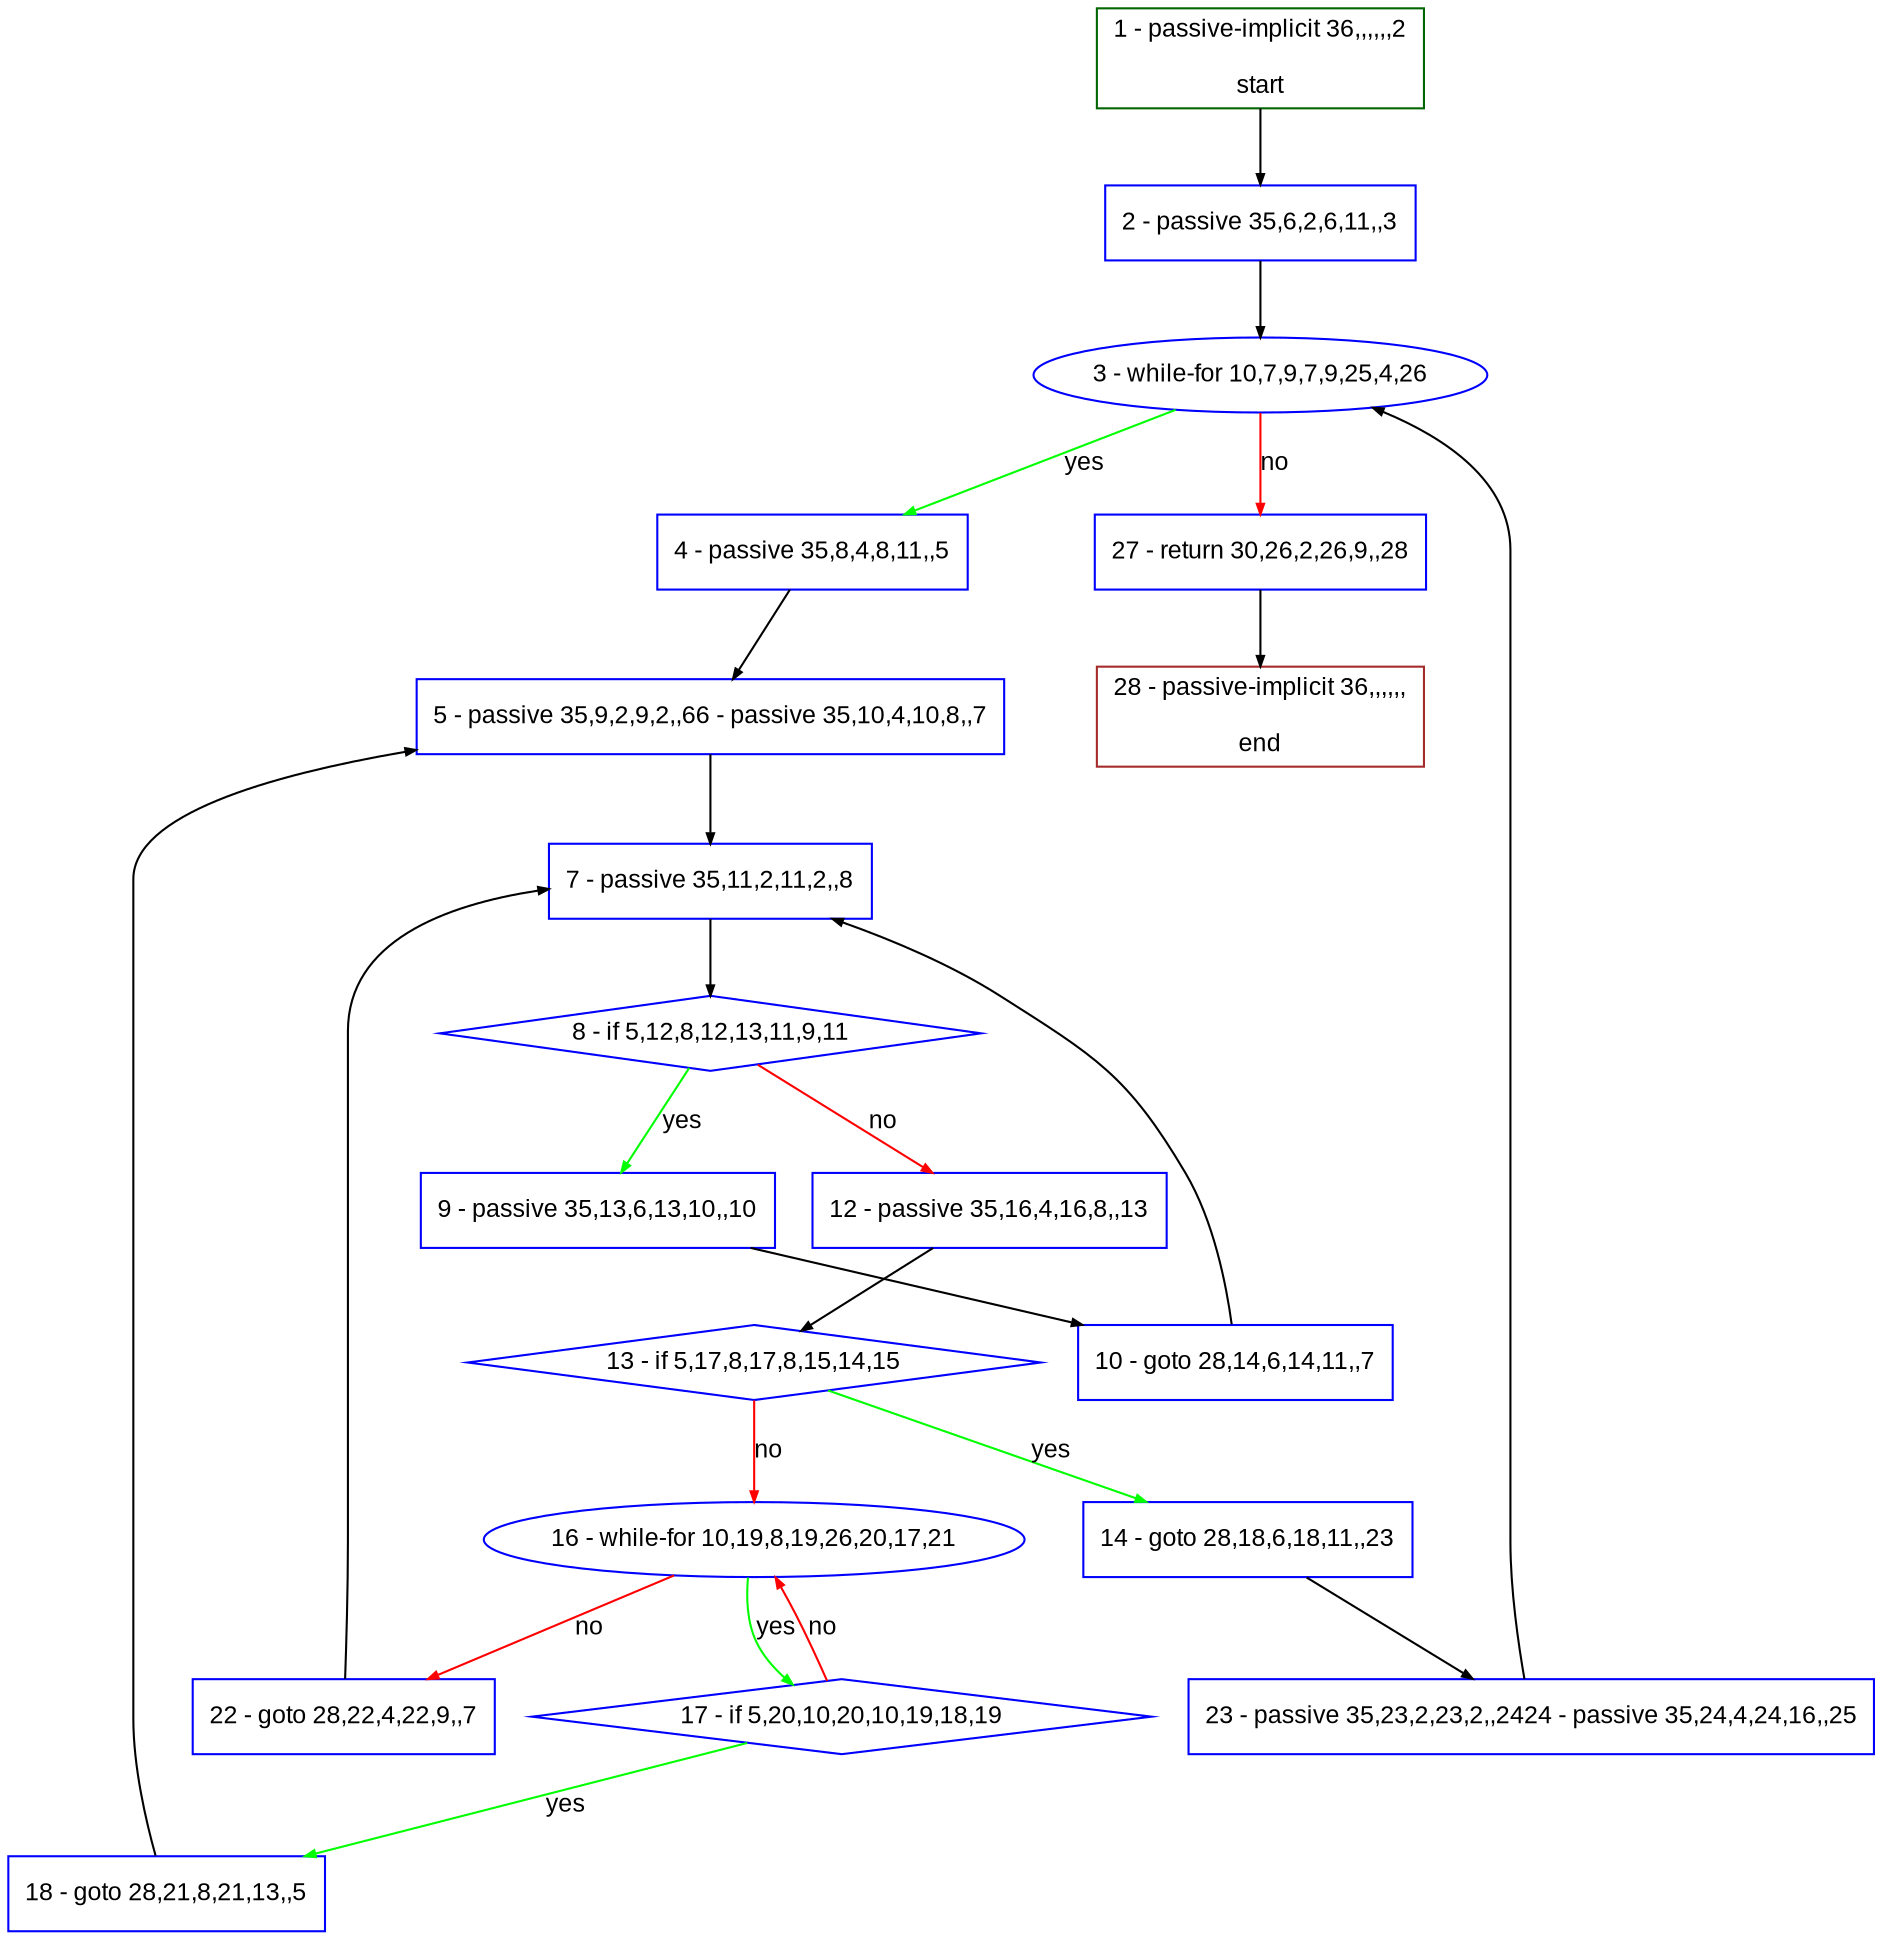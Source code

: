 digraph "" {
  graph [bgcolor="white", fillcolor="#FFFFCC", pack="true", packmode="clust", fontname="Arial", label="", fontsize="12", compound="true", style="rounded,filled"];
  node [node_initialized="no", fillcolor="white", fontname="Arial", label="", color="grey", fontsize="12", fixedsize="false", compound="true", shape="rectangle", style="filled"];
  edge [arrowtail="none", lhead="", fontcolor="black", fontname="Arial", label="", color="black", fontsize="12", arrowhead="normal", arrowsize="0.5", compound="true", ltail="", dir="forward"];
  __N1 [fillcolor="#ffffff", label="2 - passive 35,6,2,6,11,,3", color="#0000ff", shape="box", style="filled"];
  __N2 [fillcolor="#ffffff", label="1 - passive-implicit 36,,,,,,2\n\nstart", color="#006400", shape="box", style="filled"];
  __N3 [fillcolor="#ffffff", label="3 - while-for 10,7,9,7,9,25,4,26", color="#0000ff", shape="oval", style="filled"];
  __N4 [fillcolor="#ffffff", label="4 - passive 35,8,4,8,11,,5", color="#0000ff", shape="box", style="filled"];
  __N5 [fillcolor="#ffffff", label="27 - return 30,26,2,26,9,,28", color="#0000ff", shape="box", style="filled"];
  __N6 [fillcolor="#ffffff", label="5 - passive 35,9,2,9,2,,66 - passive 35,10,4,10,8,,7", color="#0000ff", shape="box", style="filled"];
  __N7 [fillcolor="#ffffff", label="7 - passive 35,11,2,11,2,,8", color="#0000ff", shape="box", style="filled"];
  __N8 [fillcolor="#ffffff", label="8 - if 5,12,8,12,13,11,9,11", color="#0000ff", shape="diamond", style="filled"];
  __N9 [fillcolor="#ffffff", label="9 - passive 35,13,6,13,10,,10", color="#0000ff", shape="box", style="filled"];
  __N10 [fillcolor="#ffffff", label="12 - passive 35,16,4,16,8,,13", color="#0000ff", shape="box", style="filled"];
  __N11 [fillcolor="#ffffff", label="10 - goto 28,14,6,14,11,,7", color="#0000ff", shape="box", style="filled"];
  __N12 [fillcolor="#ffffff", label="13 - if 5,17,8,17,8,15,14,15", color="#0000ff", shape="diamond", style="filled"];
  __N13 [fillcolor="#ffffff", label="14 - goto 28,18,6,18,11,,23", color="#0000ff", shape="box", style="filled"];
  __N14 [fillcolor="#ffffff", label="16 - while-for 10,19,8,19,26,20,17,21", color="#0000ff", shape="oval", style="filled"];
  __N15 [fillcolor="#ffffff", label="23 - passive 35,23,2,23,2,,2424 - passive 35,24,4,24,16,,25", color="#0000ff", shape="box", style="filled"];
  __N16 [fillcolor="#ffffff", label="17 - if 5,20,10,20,10,19,18,19", color="#0000ff", shape="diamond", style="filled"];
  __N17 [fillcolor="#ffffff", label="22 - goto 28,22,4,22,9,,7", color="#0000ff", shape="box", style="filled"];
  __N18 [fillcolor="#ffffff", label="18 - goto 28,21,8,21,13,,5", color="#0000ff", shape="box", style="filled"];
  __N19 [fillcolor="#ffffff", label="28 - passive-implicit 36,,,,,,\n\nend", color="#a52a2a", shape="box", style="filled"];
  __N2 -> __N1 [arrowtail="none", color="#000000", label="", arrowhead="normal", dir="forward"];
  __N1 -> __N3 [arrowtail="none", color="#000000", label="", arrowhead="normal", dir="forward"];
  __N3 -> __N4 [arrowtail="none", color="#00ff00", label="yes", arrowhead="normal", dir="forward"];
  __N3 -> __N5 [arrowtail="none", color="#ff0000", label="no", arrowhead="normal", dir="forward"];
  __N4 -> __N6 [arrowtail="none", color="#000000", label="", arrowhead="normal", dir="forward"];
  __N6 -> __N7 [arrowtail="none", color="#000000", label="", arrowhead="normal", dir="forward"];
  __N7 -> __N8 [arrowtail="none", color="#000000", label="", arrowhead="normal", dir="forward"];
  __N8 -> __N9 [arrowtail="none", color="#00ff00", label="yes", arrowhead="normal", dir="forward"];
  __N8 -> __N10 [arrowtail="none", color="#ff0000", label="no", arrowhead="normal", dir="forward"];
  __N9 -> __N11 [arrowtail="none", color="#000000", label="", arrowhead="normal", dir="forward"];
  __N11 -> __N7 [arrowtail="none", color="#000000", label="", arrowhead="normal", dir="forward"];
  __N10 -> __N12 [arrowtail="none", color="#000000", label="", arrowhead="normal", dir="forward"];
  __N12 -> __N13 [arrowtail="none", color="#00ff00", label="yes", arrowhead="normal", dir="forward"];
  __N12 -> __N14 [arrowtail="none", color="#ff0000", label="no", arrowhead="normal", dir="forward"];
  __N13 -> __N15 [arrowtail="none", color="#000000", label="", arrowhead="normal", dir="forward"];
  __N14 -> __N16 [arrowtail="none", color="#00ff00", label="yes", arrowhead="normal", dir="forward"];
  __N16 -> __N14 [arrowtail="none", color="#ff0000", label="no", arrowhead="normal", dir="forward"];
  __N14 -> __N17 [arrowtail="none", color="#ff0000", label="no", arrowhead="normal", dir="forward"];
  __N16 -> __N18 [arrowtail="none", color="#00ff00", label="yes", arrowhead="normal", dir="forward"];
  __N18 -> __N6 [arrowtail="none", color="#000000", label="", arrowhead="normal", dir="forward"];
  __N17 -> __N7 [arrowtail="none", color="#000000", label="", arrowhead="normal", dir="forward"];
  __N15 -> __N3 [arrowtail="none", color="#000000", label="", arrowhead="normal", dir="forward"];
  __N5 -> __N19 [arrowtail="none", color="#000000", label="", arrowhead="normal", dir="forward"];
}
